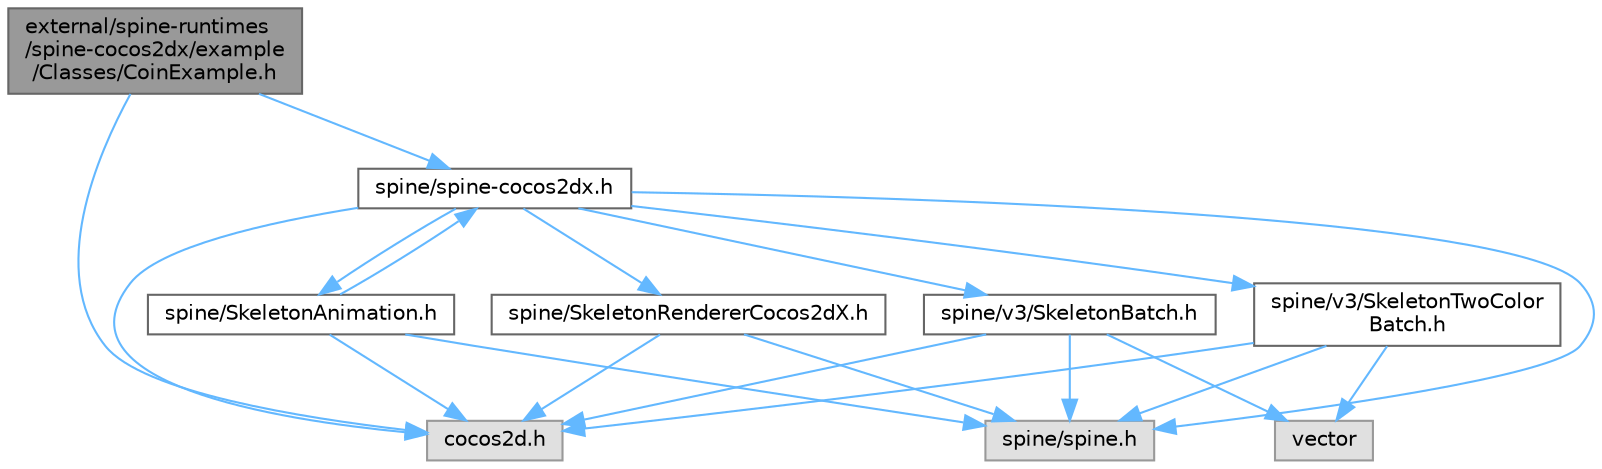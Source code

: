 digraph "external/spine-runtimes/spine-cocos2dx/example/Classes/CoinExample.h"
{
 // LATEX_PDF_SIZE
  bgcolor="transparent";
  edge [fontname=Helvetica,fontsize=10,labelfontname=Helvetica,labelfontsize=10];
  node [fontname=Helvetica,fontsize=10,shape=box,height=0.2,width=0.4];
  Node1 [id="Node000001",label="external/spine-runtimes\l/spine-cocos2dx/example\l/Classes/CoinExample.h",height=0.2,width=0.4,color="gray40", fillcolor="grey60", style="filled", fontcolor="black",tooltip=" "];
  Node1 -> Node2 [id="edge1_Node000001_Node000002",color="steelblue1",style="solid",tooltip=" "];
  Node2 [id="Node000002",label="cocos2d.h",height=0.2,width=0.4,color="grey60", fillcolor="#E0E0E0", style="filled",tooltip=" "];
  Node1 -> Node3 [id="edge2_Node000001_Node000003",color="steelblue1",style="solid",tooltip=" "];
  Node3 [id="Node000003",label="spine/spine-cocos2dx.h",height=0.2,width=0.4,color="grey40", fillcolor="white", style="filled",URL="$spine-cocos2dx_8h.html",tooltip=" "];
  Node3 -> Node2 [id="edge3_Node000003_Node000002",color="steelblue1",style="solid",tooltip=" "];
  Node3 -> Node4 [id="edge4_Node000003_Node000004",color="steelblue1",style="solid",tooltip=" "];
  Node4 [id="Node000004",label="spine/spine.h",height=0.2,width=0.4,color="grey60", fillcolor="#E0E0E0", style="filled",tooltip=" "];
  Node3 -> Node5 [id="edge5_Node000003_Node000005",color="steelblue1",style="solid",tooltip=" "];
  Node5 [id="Node000005",label="spine/SkeletonRendererCocos2dX.h",height=0.2,width=0.4,color="grey40", fillcolor="white", style="filled",URL="$_skeleton_renderer_cocos2d_x_8h.html",tooltip=" "];
  Node5 -> Node2 [id="edge6_Node000005_Node000002",color="steelblue1",style="solid",tooltip=" "];
  Node5 -> Node4 [id="edge7_Node000005_Node000004",color="steelblue1",style="solid",tooltip=" "];
  Node3 -> Node6 [id="edge8_Node000003_Node000006",color="steelblue1",style="solid",tooltip=" "];
  Node6 [id="Node000006",label="spine/v3/SkeletonBatch.h",height=0.2,width=0.4,color="grey40", fillcolor="white", style="filled",URL="$v3_2_skeleton_batch_8h.html",tooltip=" "];
  Node6 -> Node2 [id="edge9_Node000006_Node000002",color="steelblue1",style="solid",tooltip=" "];
  Node6 -> Node4 [id="edge10_Node000006_Node000004",color="steelblue1",style="solid",tooltip=" "];
  Node6 -> Node7 [id="edge11_Node000006_Node000007",color="steelblue1",style="solid",tooltip=" "];
  Node7 [id="Node000007",label="vector",height=0.2,width=0.4,color="grey60", fillcolor="#E0E0E0", style="filled",tooltip=" "];
  Node3 -> Node8 [id="edge12_Node000003_Node000008",color="steelblue1",style="solid",tooltip=" "];
  Node8 [id="Node000008",label="spine/v3/SkeletonTwoColor\lBatch.h",height=0.2,width=0.4,color="grey40", fillcolor="white", style="filled",URL="$v3_2_skeleton_two_color_batch_8h.html",tooltip=" "];
  Node8 -> Node2 [id="edge13_Node000008_Node000002",color="steelblue1",style="solid",tooltip=" "];
  Node8 -> Node4 [id="edge14_Node000008_Node000004",color="steelblue1",style="solid",tooltip=" "];
  Node8 -> Node7 [id="edge15_Node000008_Node000007",color="steelblue1",style="solid",tooltip=" "];
  Node3 -> Node9 [id="edge16_Node000003_Node000009",color="steelblue1",style="solid",tooltip=" "];
  Node9 [id="Node000009",label="spine/SkeletonAnimation.h",height=0.2,width=0.4,color="grey40", fillcolor="white", style="filled",URL="$_skeleton_animation_8h.html",tooltip=" "];
  Node9 -> Node2 [id="edge17_Node000009_Node000002",color="steelblue1",style="solid",tooltip=" "];
  Node9 -> Node3 [id="edge18_Node000009_Node000003",color="steelblue1",style="solid",tooltip=" "];
  Node9 -> Node4 [id="edge19_Node000009_Node000004",color="steelblue1",style="solid",tooltip=" "];
}
